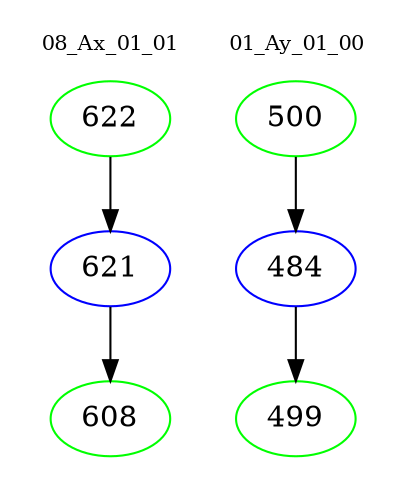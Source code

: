 digraph{
subgraph cluster_0 {
color = white
label = "08_Ax_01_01";
fontsize=10;
T0_622 [label="622", color="green"]
T0_622 -> T0_621 [color="black"]
T0_621 [label="621", color="blue"]
T0_621 -> T0_608 [color="black"]
T0_608 [label="608", color="green"]
}
subgraph cluster_1 {
color = white
label = "01_Ay_01_00";
fontsize=10;
T1_500 [label="500", color="green"]
T1_500 -> T1_484 [color="black"]
T1_484 [label="484", color="blue"]
T1_484 -> T1_499 [color="black"]
T1_499 [label="499", color="green"]
}
}
